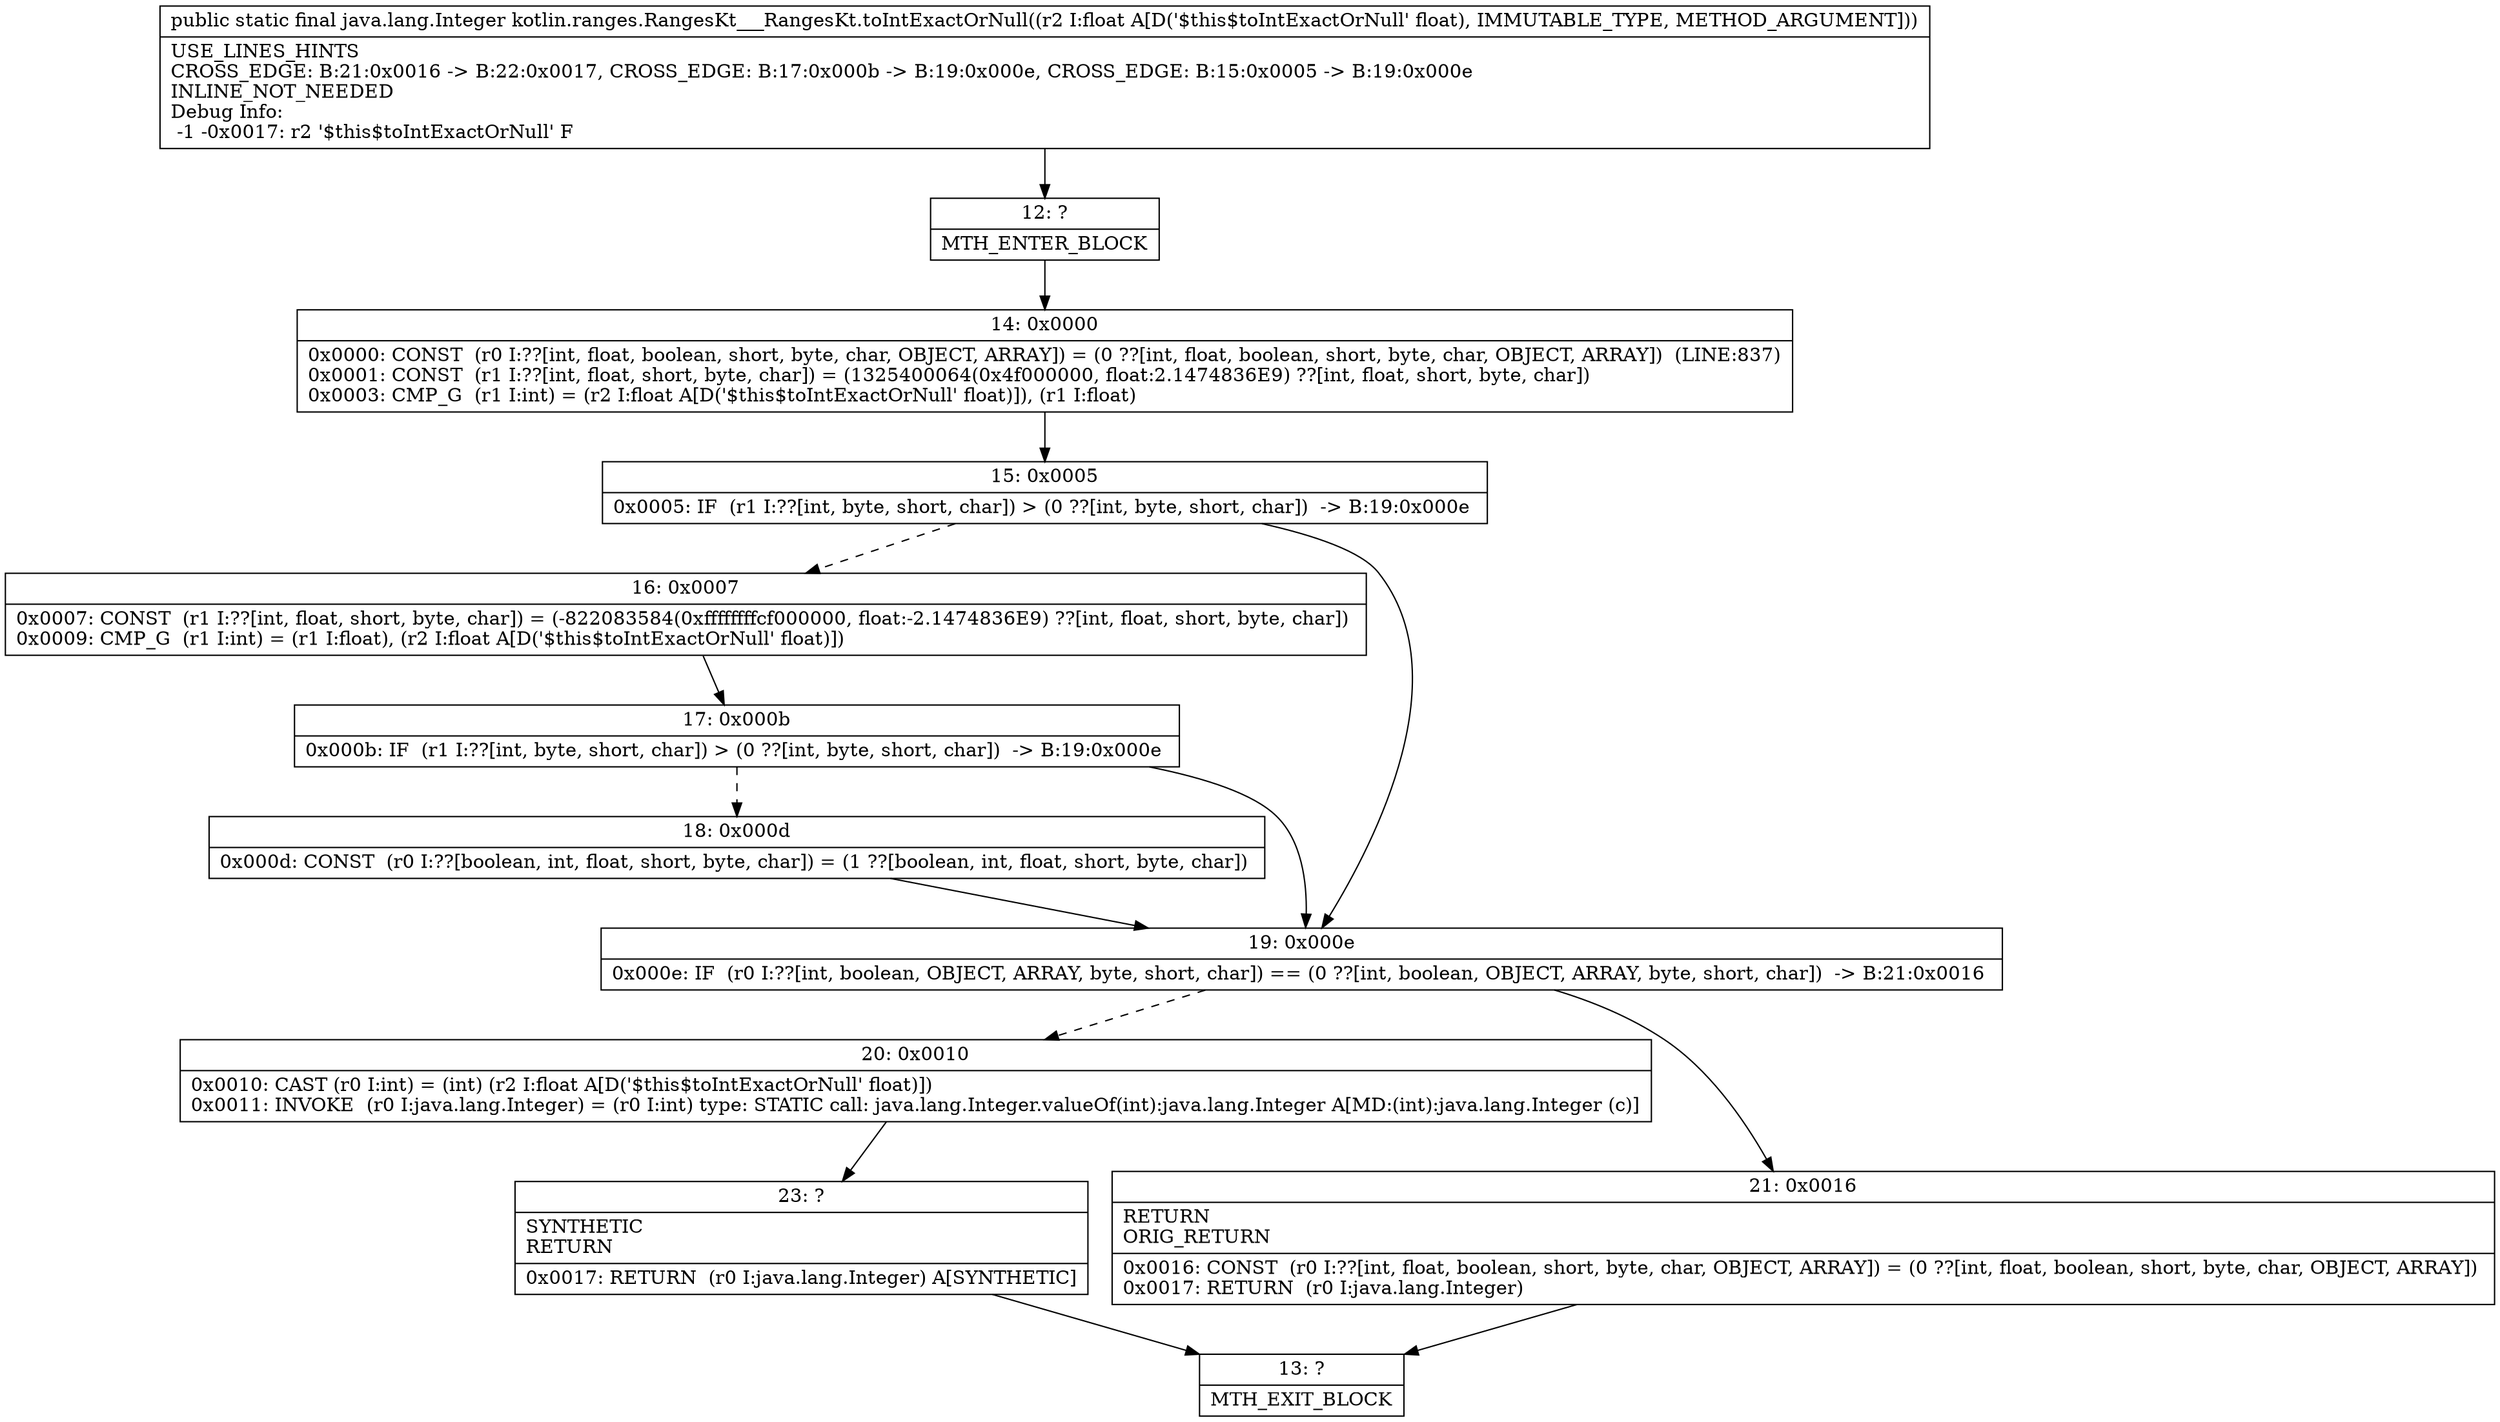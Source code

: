 digraph "CFG forkotlin.ranges.RangesKt___RangesKt.toIntExactOrNull(F)Ljava\/lang\/Integer;" {
Node_12 [shape=record,label="{12\:\ ?|MTH_ENTER_BLOCK\l}"];
Node_14 [shape=record,label="{14\:\ 0x0000|0x0000: CONST  (r0 I:??[int, float, boolean, short, byte, char, OBJECT, ARRAY]) = (0 ??[int, float, boolean, short, byte, char, OBJECT, ARRAY])  (LINE:837)\l0x0001: CONST  (r1 I:??[int, float, short, byte, char]) = (1325400064(0x4f000000, float:2.1474836E9) ??[int, float, short, byte, char]) \l0x0003: CMP_G  (r1 I:int) = (r2 I:float A[D('$this$toIntExactOrNull' float)]), (r1 I:float) \l}"];
Node_15 [shape=record,label="{15\:\ 0x0005|0x0005: IF  (r1 I:??[int, byte, short, char]) \> (0 ??[int, byte, short, char])  \-\> B:19:0x000e \l}"];
Node_16 [shape=record,label="{16\:\ 0x0007|0x0007: CONST  (r1 I:??[int, float, short, byte, char]) = (\-822083584(0xffffffffcf000000, float:\-2.1474836E9) ??[int, float, short, byte, char]) \l0x0009: CMP_G  (r1 I:int) = (r1 I:float), (r2 I:float A[D('$this$toIntExactOrNull' float)]) \l}"];
Node_17 [shape=record,label="{17\:\ 0x000b|0x000b: IF  (r1 I:??[int, byte, short, char]) \> (0 ??[int, byte, short, char])  \-\> B:19:0x000e \l}"];
Node_18 [shape=record,label="{18\:\ 0x000d|0x000d: CONST  (r0 I:??[boolean, int, float, short, byte, char]) = (1 ??[boolean, int, float, short, byte, char]) \l}"];
Node_19 [shape=record,label="{19\:\ 0x000e|0x000e: IF  (r0 I:??[int, boolean, OBJECT, ARRAY, byte, short, char]) == (0 ??[int, boolean, OBJECT, ARRAY, byte, short, char])  \-\> B:21:0x0016 \l}"];
Node_20 [shape=record,label="{20\:\ 0x0010|0x0010: CAST (r0 I:int) = (int) (r2 I:float A[D('$this$toIntExactOrNull' float)]) \l0x0011: INVOKE  (r0 I:java.lang.Integer) = (r0 I:int) type: STATIC call: java.lang.Integer.valueOf(int):java.lang.Integer A[MD:(int):java.lang.Integer (c)]\l}"];
Node_23 [shape=record,label="{23\:\ ?|SYNTHETIC\lRETURN\l|0x0017: RETURN  (r0 I:java.lang.Integer) A[SYNTHETIC]\l}"];
Node_13 [shape=record,label="{13\:\ ?|MTH_EXIT_BLOCK\l}"];
Node_21 [shape=record,label="{21\:\ 0x0016|RETURN\lORIG_RETURN\l|0x0016: CONST  (r0 I:??[int, float, boolean, short, byte, char, OBJECT, ARRAY]) = (0 ??[int, float, boolean, short, byte, char, OBJECT, ARRAY]) \l0x0017: RETURN  (r0 I:java.lang.Integer) \l}"];
MethodNode[shape=record,label="{public static final java.lang.Integer kotlin.ranges.RangesKt___RangesKt.toIntExactOrNull((r2 I:float A[D('$this$toIntExactOrNull' float), IMMUTABLE_TYPE, METHOD_ARGUMENT]))  | USE_LINES_HINTS\lCROSS_EDGE: B:21:0x0016 \-\> B:22:0x0017, CROSS_EDGE: B:17:0x000b \-\> B:19:0x000e, CROSS_EDGE: B:15:0x0005 \-\> B:19:0x000e\lINLINE_NOT_NEEDED\lDebug Info:\l  \-1 \-0x0017: r2 '$this$toIntExactOrNull' F\l}"];
MethodNode -> Node_12;Node_12 -> Node_14;
Node_14 -> Node_15;
Node_15 -> Node_16[style=dashed];
Node_15 -> Node_19;
Node_16 -> Node_17;
Node_17 -> Node_18[style=dashed];
Node_17 -> Node_19;
Node_18 -> Node_19;
Node_19 -> Node_20[style=dashed];
Node_19 -> Node_21;
Node_20 -> Node_23;
Node_23 -> Node_13;
Node_21 -> Node_13;
}

